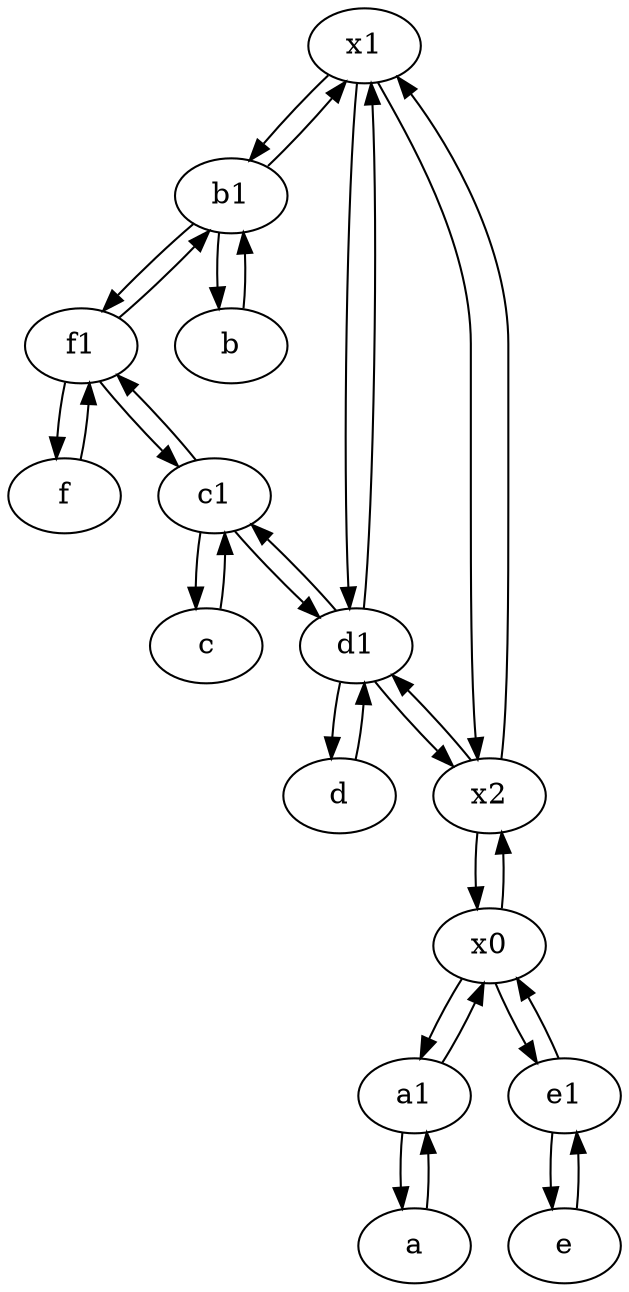 digraph  {
	x1;
	f1;
	f [pos="15,45!"];
	b1 [pos="45,20!"];
	d1 [pos="25,30!"];
	x0;
	c [pos="20,10!"];
	d [pos="20,30!"];
	x2;
	e [pos="30,50!"];
	c1 [pos="30,15!"];
	a [pos="40,10!"];
	a1 [pos="40,15!"];
	e1 [pos="25,45!"];
	b [pos="50,20!"];
	e1 -> x0;
	x2 -> x1;
	x1 -> x2;
	f1 -> b1;
	b1 -> b;
	x0 -> x2;
	c -> c1;
	e -> e1;
	f1 -> f;
	a1 -> a;
	a -> a1;
	b1 -> x1;
	c1 -> c;
	d1 -> x1;
	c1 -> d1;
	b1 -> f1;
	f1 -> c1;
	d1 -> c1;
	x1 -> b1;
	x1 -> d1;
	x0 -> a1;
	x2 -> x0;
	d1 -> d;
	d -> d1;
	a1 -> x0;
	f -> f1;
	x2 -> d1;
	d1 -> x2;
	c1 -> f1;
	e1 -> e;
	x0 -> e1;
	b -> b1;

	}